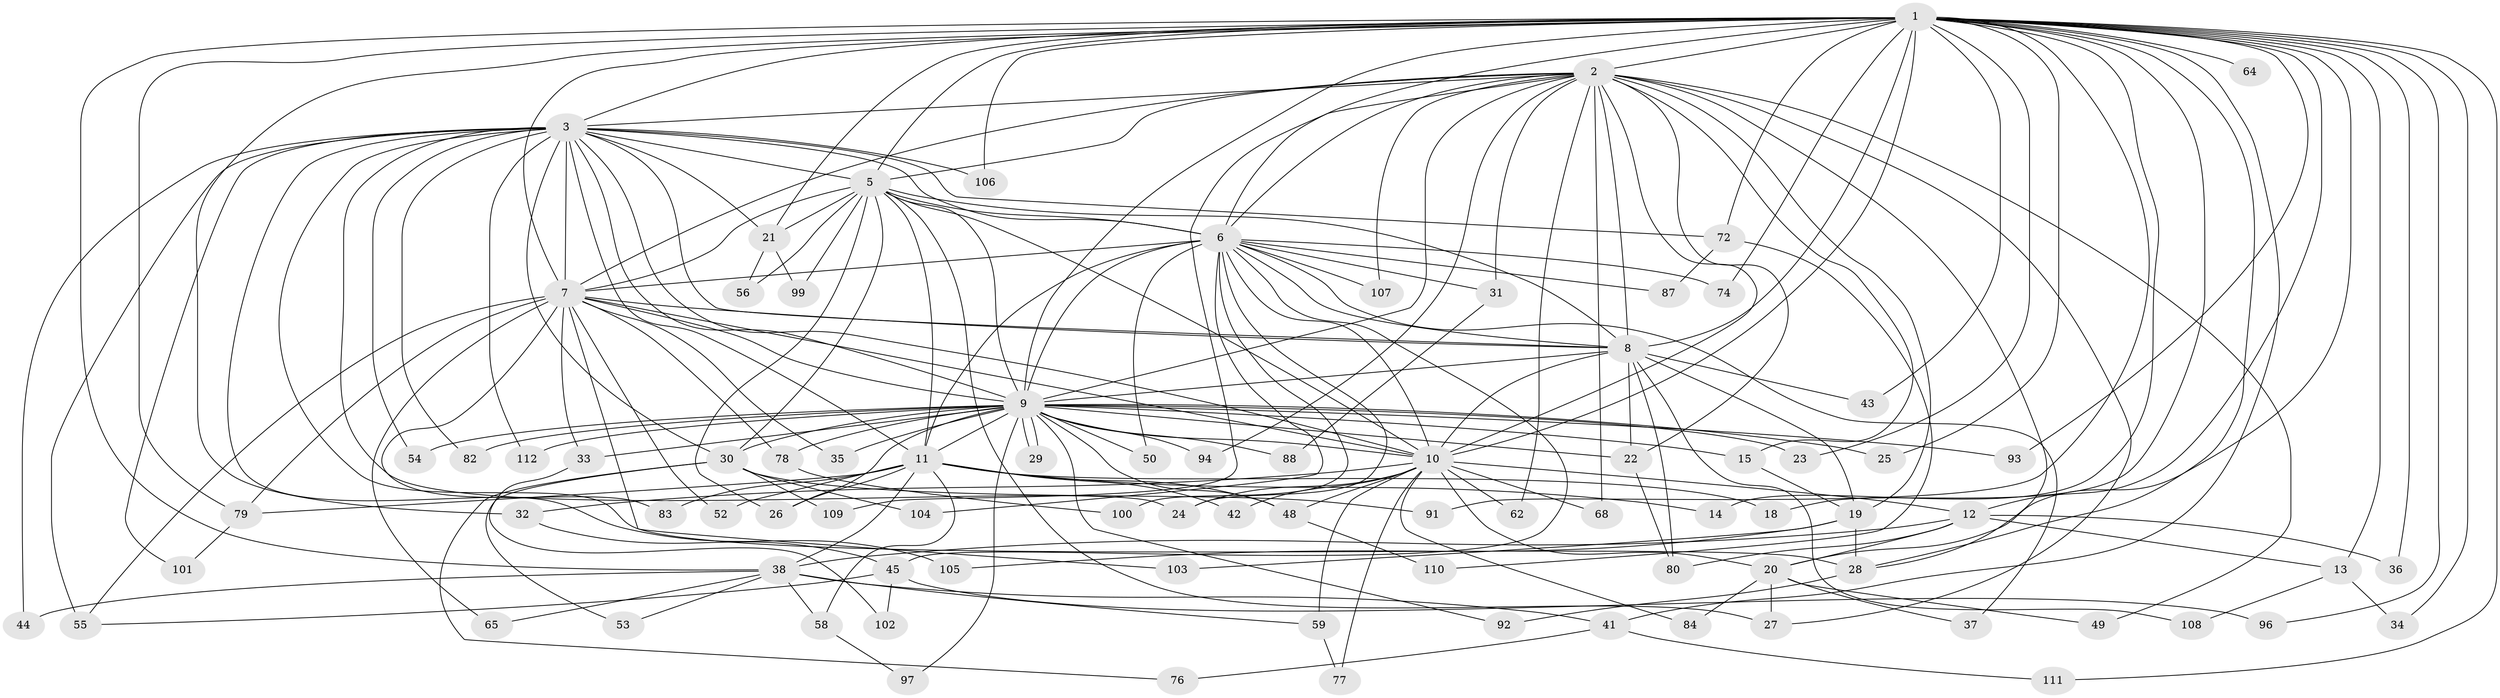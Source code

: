 // Generated by graph-tools (version 1.1) at 2025/23/03/03/25 07:23:39]
// undirected, 86 vertices, 206 edges
graph export_dot {
graph [start="1"]
  node [color=gray90,style=filled];
  1 [super="+4"];
  2 [super="+61"];
  3 [super="+46"];
  5 [super="+81"];
  6 [super="+16"];
  7 [super="+71"];
  8 [super="+17"];
  9 [super="+63"];
  10 [super="+69"];
  11 [super="+70"];
  12 [super="+40"];
  13 [super="+85"];
  14;
  15 [super="+51"];
  18;
  19 [super="+66"];
  20 [super="+47"];
  21 [super="+90"];
  22 [super="+95"];
  23;
  24;
  25 [super="+67"];
  26;
  27 [super="+57"];
  28 [super="+113"];
  29;
  30 [super="+39"];
  31 [super="+73"];
  32;
  33;
  34;
  35;
  36;
  37;
  38 [super="+75"];
  41;
  42;
  43;
  44;
  45 [super="+86"];
  48;
  49;
  50;
  52;
  53;
  54;
  55;
  56;
  58 [super="+60"];
  59;
  62;
  64;
  65;
  68;
  72;
  74;
  76;
  77;
  78;
  79 [super="+89"];
  80 [super="+98"];
  82;
  83;
  84;
  87;
  88;
  91;
  92;
  93;
  94;
  96;
  97;
  99;
  100;
  101;
  102;
  103;
  104;
  105;
  106;
  107;
  108;
  109;
  110;
  111;
  112;
  1 -- 2 [weight=2];
  1 -- 3 [weight=2];
  1 -- 5 [weight=2];
  1 -- 6 [weight=2];
  1 -- 7 [weight=2];
  1 -- 8 [weight=2];
  1 -- 9 [weight=2];
  1 -- 10 [weight=2];
  1 -- 13 [weight=2];
  1 -- 14;
  1 -- 18;
  1 -- 64 [weight=2];
  1 -- 74;
  1 -- 93;
  1 -- 111;
  1 -- 72;
  1 -- 12;
  1 -- 79;
  1 -- 23;
  1 -- 25;
  1 -- 91;
  1 -- 28;
  1 -- 32;
  1 -- 96;
  1 -- 34;
  1 -- 36;
  1 -- 38;
  1 -- 41;
  1 -- 106;
  1 -- 43;
  1 -- 20;
  1 -- 21;
  2 -- 3;
  2 -- 5;
  2 -- 6;
  2 -- 7;
  2 -- 8;
  2 -- 9;
  2 -- 10;
  2 -- 15;
  2 -- 19;
  2 -- 22;
  2 -- 27;
  2 -- 31;
  2 -- 49;
  2 -- 62;
  2 -- 68;
  2 -- 94;
  2 -- 107;
  2 -- 109;
  2 -- 28;
  3 -- 5;
  3 -- 6;
  3 -- 7 [weight=2];
  3 -- 8;
  3 -- 9;
  3 -- 10;
  3 -- 21;
  3 -- 24;
  3 -- 28;
  3 -- 44;
  3 -- 54;
  3 -- 55;
  3 -- 72;
  3 -- 101;
  3 -- 105;
  3 -- 106;
  3 -- 112;
  3 -- 11;
  3 -- 82;
  3 -- 30;
  5 -- 6;
  5 -- 7;
  5 -- 8;
  5 -- 9;
  5 -- 10;
  5 -- 11 [weight=2];
  5 -- 21;
  5 -- 26;
  5 -- 27;
  5 -- 30;
  5 -- 56;
  5 -- 99;
  6 -- 7;
  6 -- 8;
  6 -- 9;
  6 -- 10;
  6 -- 24;
  6 -- 31 [weight=2];
  6 -- 37;
  6 -- 45;
  6 -- 74;
  6 -- 87;
  6 -- 100;
  6 -- 104;
  6 -- 107;
  6 -- 50;
  6 -- 11;
  7 -- 8;
  7 -- 9;
  7 -- 10;
  7 -- 33;
  7 -- 35;
  7 -- 52;
  7 -- 55;
  7 -- 65;
  7 -- 78;
  7 -- 79;
  7 -- 83;
  7 -- 103;
  8 -- 9 [weight=2];
  8 -- 10;
  8 -- 19;
  8 -- 22;
  8 -- 43;
  8 -- 80;
  8 -- 108;
  9 -- 10;
  9 -- 11;
  9 -- 15;
  9 -- 23;
  9 -- 25 [weight=2];
  9 -- 29;
  9 -- 29;
  9 -- 30;
  9 -- 33;
  9 -- 35;
  9 -- 48;
  9 -- 50;
  9 -- 54;
  9 -- 78;
  9 -- 82;
  9 -- 88;
  9 -- 92;
  9 -- 93;
  9 -- 94;
  9 -- 97;
  9 -- 112;
  9 -- 26;
  9 -- 22;
  10 -- 20;
  10 -- 32;
  10 -- 42;
  10 -- 48;
  10 -- 59;
  10 -- 62;
  10 -- 68;
  10 -- 77;
  10 -- 84;
  10 -- 24;
  10 -- 12;
  11 -- 14;
  11 -- 18;
  11 -- 26;
  11 -- 38;
  11 -- 42;
  11 -- 52;
  11 -- 58;
  11 -- 48;
  11 -- 83;
  11 -- 79;
  12 -- 13;
  12 -- 20;
  12 -- 36;
  12 -- 80;
  12 -- 38;
  13 -- 34;
  13 -- 108;
  15 -- 19;
  19 -- 103;
  19 -- 105;
  19 -- 28;
  20 -- 37;
  20 -- 27;
  20 -- 84;
  20 -- 49;
  21 -- 56;
  21 -- 99;
  22 -- 80;
  28 -- 92;
  30 -- 76;
  30 -- 91;
  30 -- 109;
  30 -- 104;
  30 -- 53;
  31 -- 88;
  32 -- 45;
  33 -- 102;
  38 -- 41;
  38 -- 44;
  38 -- 53;
  38 -- 58;
  38 -- 59;
  38 -- 65;
  41 -- 76;
  41 -- 111;
  45 -- 96;
  45 -- 102;
  45 -- 55;
  48 -- 110;
  58 -- 97;
  59 -- 77;
  72 -- 87;
  72 -- 110;
  78 -- 100;
  79 -- 101;
}
